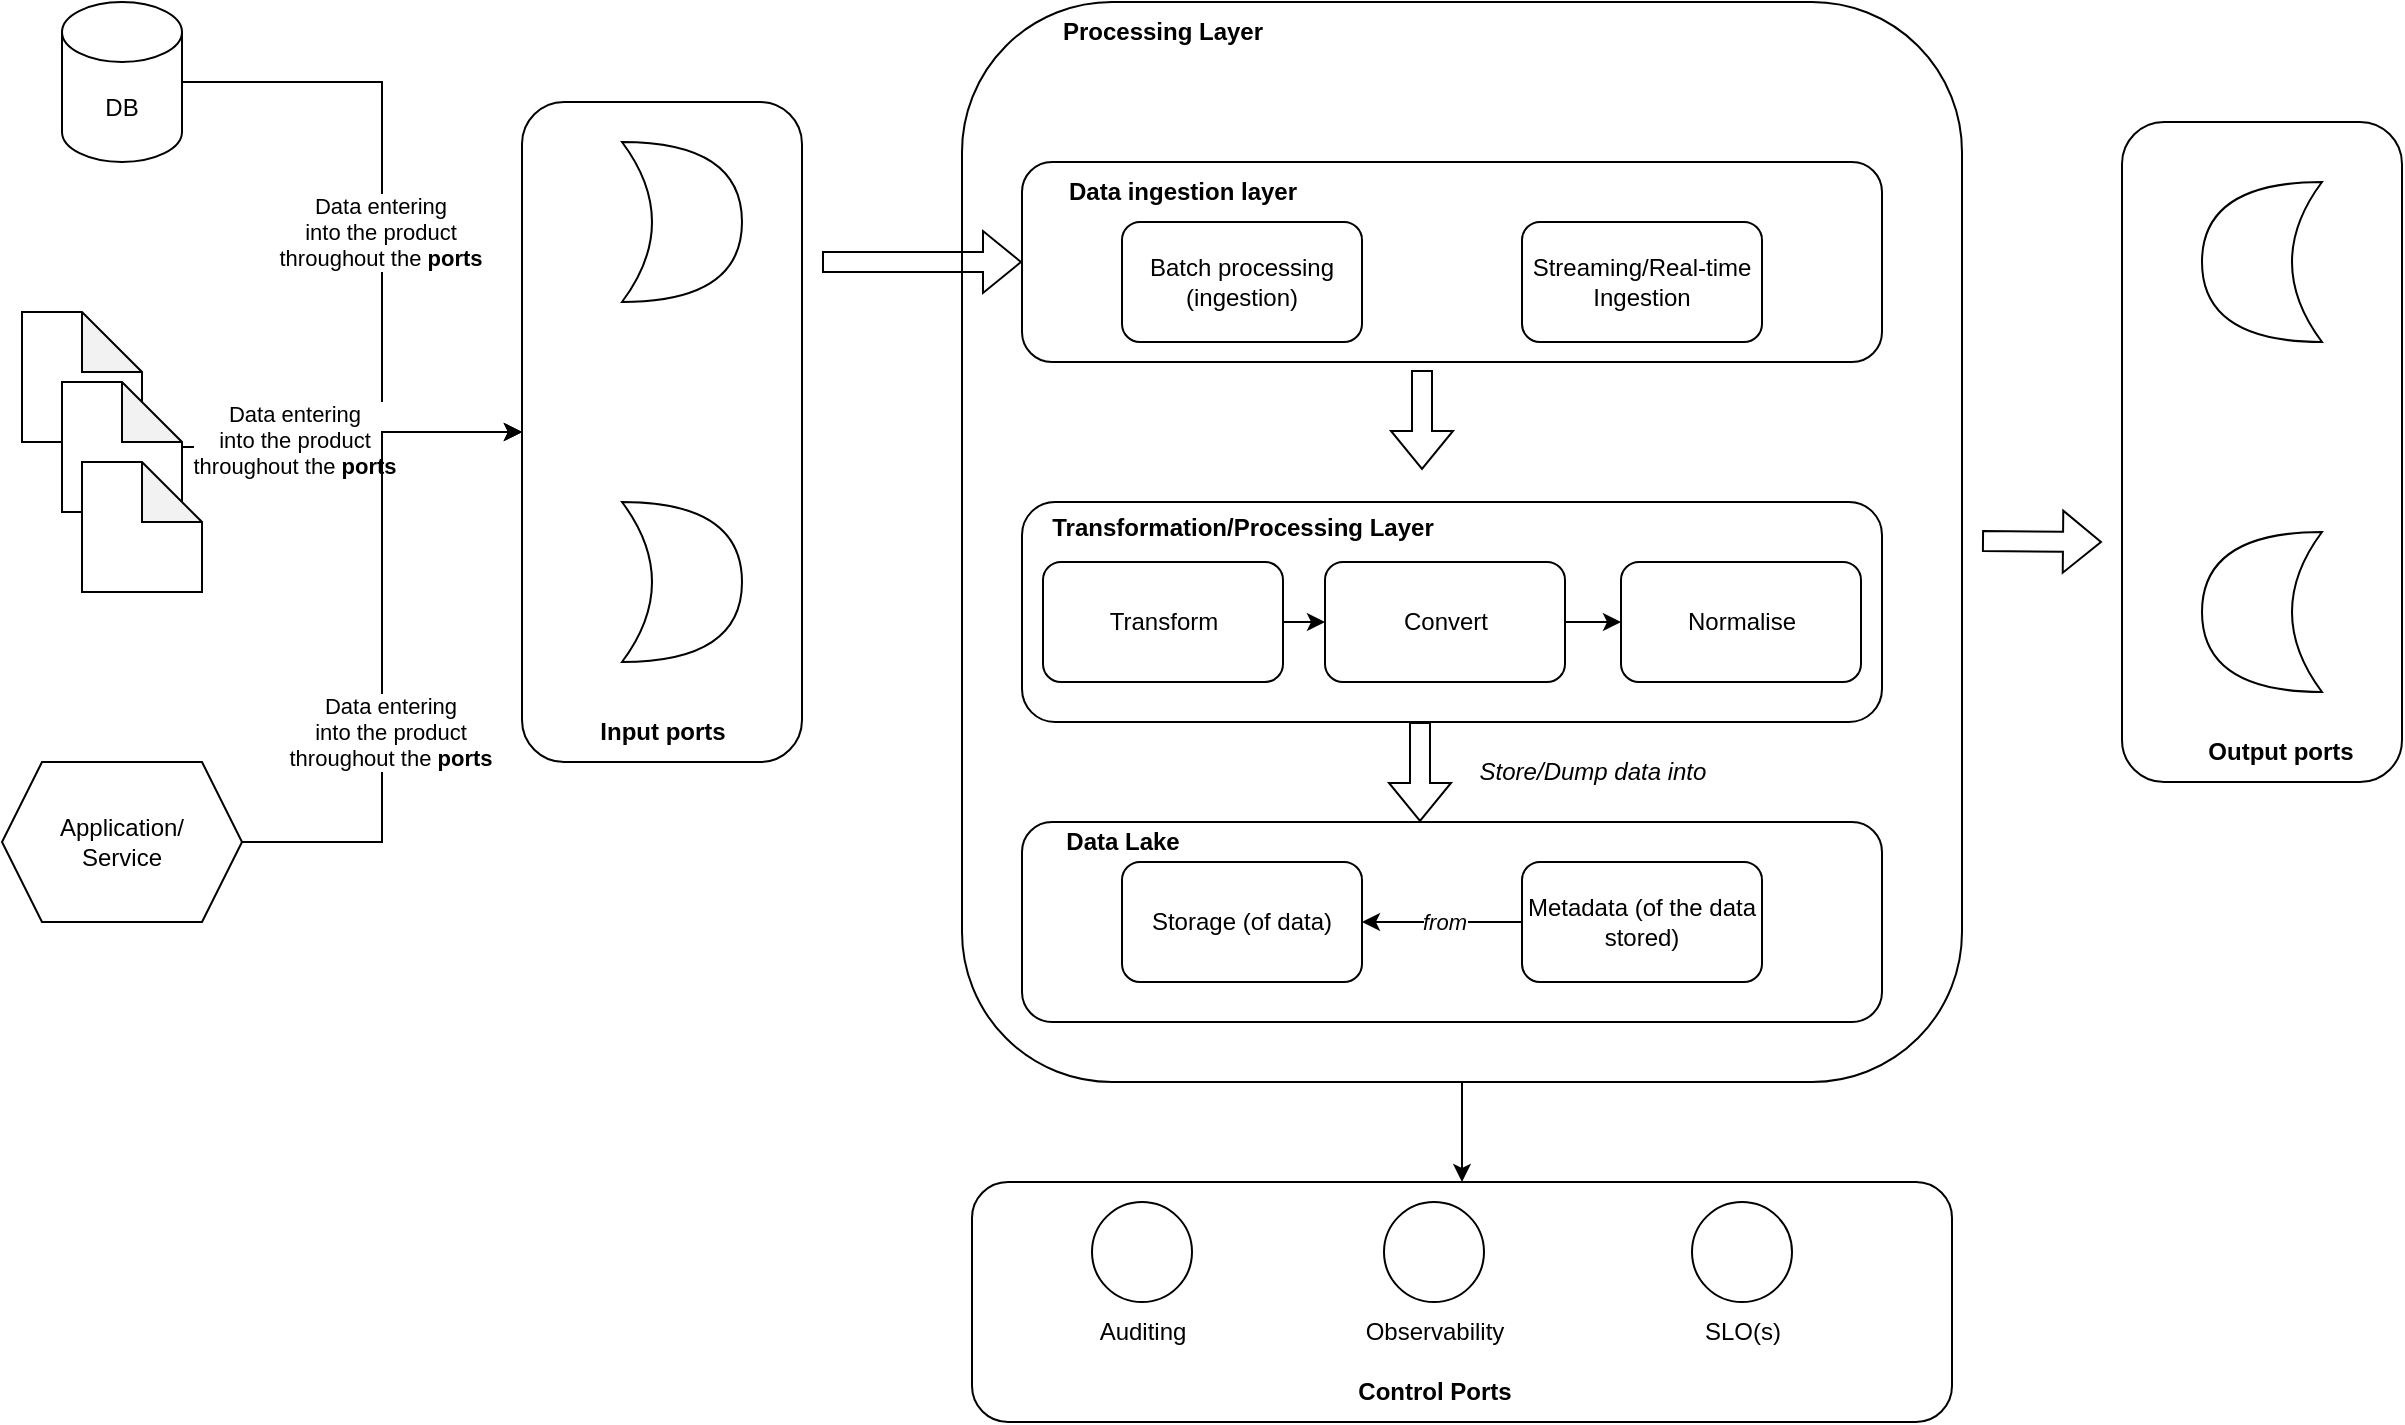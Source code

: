 <mxfile version="21.6.1" type="device" pages="2">
  <diagram name="data product" id="TzSSdvq9RGF7Ext8SU6K">
    <mxGraphModel dx="2309" dy="884" grid="1" gridSize="10" guides="1" tooltips="1" connect="1" arrows="1" fold="1" page="1" pageScale="1" pageWidth="827" pageHeight="1169" math="0" shadow="0">
      <root>
        <mxCell id="0" />
        <mxCell id="1" parent="0" />
        <mxCell id="TtY4AoPdjM5kvvfyC-12-3" value="" style="rounded=1;whiteSpace=wrap;html=1;" parent="1" vertex="1">
          <mxGeometry x="-30" y="270" width="140" height="330" as="geometry" />
        </mxCell>
        <mxCell id="TtY4AoPdjM5kvvfyC-12-46" style="edgeStyle=orthogonalEdgeStyle;rounded=0;orthogonalLoop=1;jettySize=auto;html=1;entryX=0.5;entryY=0;entryDx=0;entryDy=0;" parent="1" source="dY3ancc-SfZvC71JACVW-1" target="TtY4AoPdjM5kvvfyC-12-20" edge="1">
          <mxGeometry relative="1" as="geometry" />
        </mxCell>
        <mxCell id="dY3ancc-SfZvC71JACVW-1" value="" style="rounded=1;whiteSpace=wrap;html=1;" parent="1" vertex="1">
          <mxGeometry x="190" y="220" width="500" height="540" as="geometry" />
        </mxCell>
        <mxCell id="TtY4AoPdjM5kvvfyC-12-1" value="" style="rounded=1;whiteSpace=wrap;html=1;" parent="1" vertex="1">
          <mxGeometry x="220" y="630" width="430" height="100" as="geometry" />
        </mxCell>
        <mxCell id="dY3ancc-SfZvC71JACVW-6" value="Storage (of data)" style="rounded=1;whiteSpace=wrap;html=1;" parent="1" vertex="1">
          <mxGeometry x="270" y="650" width="120" height="60" as="geometry" />
        </mxCell>
        <mxCell id="dY3ancc-SfZvC71JACVW-8" style="edgeStyle=orthogonalEdgeStyle;rounded=0;orthogonalLoop=1;jettySize=auto;html=1;entryX=1;entryY=0.5;entryDx=0;entryDy=0;" parent="1" source="dY3ancc-SfZvC71JACVW-7" target="dY3ancc-SfZvC71JACVW-6" edge="1">
          <mxGeometry relative="1" as="geometry" />
        </mxCell>
        <mxCell id="dY3ancc-SfZvC71JACVW-9" value="&lt;i&gt;from&lt;/i&gt;" style="edgeLabel;html=1;align=center;verticalAlign=middle;resizable=0;points=[];" parent="dY3ancc-SfZvC71JACVW-8" vertex="1" connectable="0">
          <mxGeometry x="-0.025" relative="1" as="geometry">
            <mxPoint as="offset" />
          </mxGeometry>
        </mxCell>
        <mxCell id="dY3ancc-SfZvC71JACVW-7" value="Metadata (of the data stored)" style="rounded=1;whiteSpace=wrap;html=1;" parent="1" vertex="1">
          <mxGeometry x="470" y="650" width="120" height="60" as="geometry" />
        </mxCell>
        <mxCell id="dY3ancc-SfZvC71JACVW-11" value="&lt;b&gt;Data Lake&lt;/b&gt;" style="text;html=1;align=center;verticalAlign=middle;resizable=0;points=[];autosize=1;strokeColor=none;fillColor=none;" parent="1" vertex="1">
          <mxGeometry x="230" y="625" width="80" height="30" as="geometry" />
        </mxCell>
        <mxCell id="dY3ancc-SfZvC71JACVW-13" value="" style="shape=flexArrow;endArrow=classic;html=1;rounded=0;" parent="1" edge="1">
          <mxGeometry width="50" height="50" relative="1" as="geometry">
            <mxPoint x="420" y="404" as="sourcePoint" />
            <mxPoint x="420" y="454" as="targetPoint" />
          </mxGeometry>
        </mxCell>
        <mxCell id="dY3ancc-SfZvC71JACVW-14" value="&lt;i&gt;Store/Dump data into&lt;/i&gt;" style="text;html=1;align=center;verticalAlign=middle;resizable=0;points=[];autosize=1;strokeColor=none;fillColor=none;" parent="1" vertex="1">
          <mxGeometry x="435" y="590" width="140" height="30" as="geometry" />
        </mxCell>
        <mxCell id="dY3ancc-SfZvC71JACVW-18" value="" style="rounded=1;whiteSpace=wrap;html=1;" parent="1" vertex="1">
          <mxGeometry x="220" y="300" width="430" height="100" as="geometry" />
        </mxCell>
        <mxCell id="dY3ancc-SfZvC71JACVW-15" value="Batch processing&lt;br&gt;(ingestion)" style="rounded=1;whiteSpace=wrap;html=1;" parent="1" vertex="1">
          <mxGeometry x="270" y="330" width="120" height="60" as="geometry" />
        </mxCell>
        <mxCell id="dY3ancc-SfZvC71JACVW-16" value="Streaming/Real-time&lt;br&gt;Ingestion" style="rounded=1;whiteSpace=wrap;html=1;" parent="1" vertex="1">
          <mxGeometry x="470" y="330" width="120" height="60" as="geometry" />
        </mxCell>
        <mxCell id="dY3ancc-SfZvC71JACVW-19" value="&lt;b&gt;Data ingestion layer&lt;/b&gt;" style="text;html=1;align=center;verticalAlign=middle;resizable=0;points=[];autosize=1;strokeColor=none;fillColor=none;" parent="1" vertex="1">
          <mxGeometry x="230" y="300" width="140" height="30" as="geometry" />
        </mxCell>
        <mxCell id="TtY4AoPdjM5kvvfyC-12-2" value="" style="shape=xor;whiteSpace=wrap;html=1;" parent="1" vertex="1">
          <mxGeometry x="20" y="290" width="60" height="80" as="geometry" />
        </mxCell>
        <mxCell id="TtY4AoPdjM5kvvfyC-12-4" value="" style="shape=xor;whiteSpace=wrap;html=1;" parent="1" vertex="1">
          <mxGeometry x="20" y="470" width="60" height="80" as="geometry" />
        </mxCell>
        <mxCell id="TtY4AoPdjM5kvvfyC-12-5" value="&lt;b&gt;Input ports&lt;/b&gt;" style="text;html=1;align=center;verticalAlign=middle;resizable=0;points=[];autosize=1;strokeColor=none;fillColor=none;" parent="1" vertex="1">
          <mxGeometry x="-5" y="570" width="90" height="30" as="geometry" />
        </mxCell>
        <mxCell id="TtY4AoPdjM5kvvfyC-12-11" style="edgeStyle=orthogonalEdgeStyle;rounded=0;orthogonalLoop=1;jettySize=auto;html=1;" parent="1" source="TtY4AoPdjM5kvvfyC-12-6" target="TtY4AoPdjM5kvvfyC-12-3" edge="1">
          <mxGeometry relative="1" as="geometry">
            <Array as="points">
              <mxPoint x="-100" y="260" />
              <mxPoint x="-100" y="435" />
            </Array>
          </mxGeometry>
        </mxCell>
        <mxCell id="TtY4AoPdjM5kvvfyC-12-14" value="Data entering&lt;br&gt;into the product&lt;br&gt;throughout the &lt;b&gt;ports&lt;/b&gt;" style="edgeLabel;html=1;align=center;verticalAlign=middle;resizable=0;points=[];" parent="TtY4AoPdjM5kvvfyC-12-11" vertex="1" connectable="0">
          <mxGeometry x="0.015" y="-1" relative="1" as="geometry">
            <mxPoint as="offset" />
          </mxGeometry>
        </mxCell>
        <mxCell id="TtY4AoPdjM5kvvfyC-12-6" value="DB" style="shape=cylinder3;whiteSpace=wrap;html=1;boundedLbl=1;backgroundOutline=1;size=15;" parent="1" vertex="1">
          <mxGeometry x="-260" y="220" width="60" height="80" as="geometry" />
        </mxCell>
        <mxCell id="TtY4AoPdjM5kvvfyC-12-7" value="" style="shape=note;whiteSpace=wrap;html=1;backgroundOutline=1;darkOpacity=0.05;" parent="1" vertex="1">
          <mxGeometry x="-280" y="375" width="60" height="65" as="geometry" />
        </mxCell>
        <mxCell id="TtY4AoPdjM5kvvfyC-12-17" style="edgeStyle=orthogonalEdgeStyle;rounded=0;orthogonalLoop=1;jettySize=auto;html=1;entryX=0;entryY=0.5;entryDx=0;entryDy=0;" parent="1" source="TtY4AoPdjM5kvvfyC-12-8" target="TtY4AoPdjM5kvvfyC-12-3" edge="1">
          <mxGeometry relative="1" as="geometry" />
        </mxCell>
        <mxCell id="TtY4AoPdjM5kvvfyC-12-18" value="Data entering&lt;br&gt;into the product&lt;br&gt;throughout the&amp;nbsp;&lt;b&gt;ports&lt;/b&gt;" style="edgeLabel;html=1;align=center;verticalAlign=middle;resizable=0;points=[];" parent="TtY4AoPdjM5kvvfyC-12-17" vertex="1" connectable="0">
          <mxGeometry x="-0.369" y="5" relative="1" as="geometry">
            <mxPoint y="1" as="offset" />
          </mxGeometry>
        </mxCell>
        <mxCell id="TtY4AoPdjM5kvvfyC-12-8" value="" style="shape=note;whiteSpace=wrap;html=1;backgroundOutline=1;darkOpacity=0.05;" parent="1" vertex="1">
          <mxGeometry x="-260" y="410" width="60" height="65" as="geometry" />
        </mxCell>
        <mxCell id="TtY4AoPdjM5kvvfyC-12-9" value="" style="shape=note;whiteSpace=wrap;html=1;backgroundOutline=1;darkOpacity=0.05;" parent="1" vertex="1">
          <mxGeometry x="-250" y="450" width="60" height="65" as="geometry" />
        </mxCell>
        <mxCell id="TtY4AoPdjM5kvvfyC-12-13" style="edgeStyle=orthogonalEdgeStyle;rounded=0;orthogonalLoop=1;jettySize=auto;html=1;" parent="1" source="TtY4AoPdjM5kvvfyC-12-10" target="TtY4AoPdjM5kvvfyC-12-3" edge="1">
          <mxGeometry relative="1" as="geometry" />
        </mxCell>
        <mxCell id="TtY4AoPdjM5kvvfyC-12-16" value="Data entering&lt;br&gt;into the product&lt;br&gt;throughout the&amp;nbsp;&lt;b&gt;ports&lt;/b&gt;" style="edgeLabel;html=1;align=center;verticalAlign=middle;resizable=0;points=[];" parent="TtY4AoPdjM5kvvfyC-12-13" vertex="1" connectable="0">
          <mxGeometry x="-0.276" y="-4" relative="1" as="geometry">
            <mxPoint as="offset" />
          </mxGeometry>
        </mxCell>
        <mxCell id="TtY4AoPdjM5kvvfyC-12-10" value="Application/&lt;br&gt;Service" style="shape=hexagon;perimeter=hexagonPerimeter2;whiteSpace=wrap;html=1;fixedSize=1;" parent="1" vertex="1">
          <mxGeometry x="-290" y="600" width="120" height="80" as="geometry" />
        </mxCell>
        <mxCell id="TtY4AoPdjM5kvvfyC-12-19" value="" style="shape=flexArrow;endArrow=classic;html=1;rounded=0;entryX=0;entryY=0.5;entryDx=0;entryDy=0;" parent="1" target="dY3ancc-SfZvC71JACVW-18" edge="1">
          <mxGeometry width="50" height="50" relative="1" as="geometry">
            <mxPoint x="120" y="350" as="sourcePoint" />
            <mxPoint x="160" y="359.5" as="targetPoint" />
          </mxGeometry>
        </mxCell>
        <mxCell id="TtY4AoPdjM5kvvfyC-12-20" value="" style="rounded=1;whiteSpace=wrap;html=1;" parent="1" vertex="1">
          <mxGeometry x="195" y="810" width="490" height="120" as="geometry" />
        </mxCell>
        <mxCell id="TtY4AoPdjM5kvvfyC-12-21" value="" style="ellipse;whiteSpace=wrap;html=1;aspect=fixed;" parent="1" vertex="1">
          <mxGeometry x="401" y="820" width="50" height="50" as="geometry" />
        </mxCell>
        <mxCell id="TtY4AoPdjM5kvvfyC-12-22" value="" style="ellipse;whiteSpace=wrap;html=1;aspect=fixed;" parent="1" vertex="1">
          <mxGeometry x="255" y="820" width="50" height="50" as="geometry" />
        </mxCell>
        <mxCell id="TtY4AoPdjM5kvvfyC-12-23" value="" style="ellipse;whiteSpace=wrap;html=1;aspect=fixed;" parent="1" vertex="1">
          <mxGeometry x="555" y="820" width="50" height="50" as="geometry" />
        </mxCell>
        <mxCell id="TtY4AoPdjM5kvvfyC-12-24" value="Auditing" style="text;html=1;align=center;verticalAlign=middle;resizable=0;points=[];autosize=1;strokeColor=none;fillColor=none;" parent="1" vertex="1">
          <mxGeometry x="245" y="870" width="70" height="30" as="geometry" />
        </mxCell>
        <mxCell id="TtY4AoPdjM5kvvfyC-12-25" value="Observability" style="text;html=1;align=center;verticalAlign=middle;resizable=0;points=[];autosize=1;strokeColor=none;fillColor=none;" parent="1" vertex="1">
          <mxGeometry x="381" y="870" width="90" height="30" as="geometry" />
        </mxCell>
        <mxCell id="TtY4AoPdjM5kvvfyC-12-26" value="SLO(s)" style="text;html=1;align=center;verticalAlign=middle;resizable=0;points=[];autosize=1;strokeColor=none;fillColor=none;" parent="1" vertex="1">
          <mxGeometry x="550" y="870" width="60" height="30" as="geometry" />
        </mxCell>
        <mxCell id="TtY4AoPdjM5kvvfyC-12-27" value="&lt;b&gt;Control Ports&lt;/b&gt;" style="text;html=1;align=center;verticalAlign=middle;resizable=0;points=[];autosize=1;strokeColor=none;fillColor=none;" parent="1" vertex="1">
          <mxGeometry x="376" y="900" width="100" height="30" as="geometry" />
        </mxCell>
        <mxCell id="TtY4AoPdjM5kvvfyC-12-31" value="&lt;b&gt;Processing Layer&lt;/b&gt;" style="text;html=1;align=center;verticalAlign=middle;resizable=0;points=[];autosize=1;strokeColor=none;fillColor=none;" parent="1" vertex="1">
          <mxGeometry x="230" y="220" width="120" height="30" as="geometry" />
        </mxCell>
        <mxCell id="TtY4AoPdjM5kvvfyC-12-32" value="" style="rounded=1;whiteSpace=wrap;html=1;" parent="1" vertex="1">
          <mxGeometry x="220" y="470" width="430" height="110" as="geometry" />
        </mxCell>
        <mxCell id="TtY4AoPdjM5kvvfyC-12-36" style="edgeStyle=orthogonalEdgeStyle;rounded=0;orthogonalLoop=1;jettySize=auto;html=1;exitX=1;exitY=0.5;exitDx=0;exitDy=0;entryX=0;entryY=0.5;entryDx=0;entryDy=0;" parent="1" source="TtY4AoPdjM5kvvfyC-12-33" target="TtY4AoPdjM5kvvfyC-12-34" edge="1">
          <mxGeometry relative="1" as="geometry" />
        </mxCell>
        <mxCell id="TtY4AoPdjM5kvvfyC-12-33" value="Transform" style="rounded=1;whiteSpace=wrap;html=1;" parent="1" vertex="1">
          <mxGeometry x="230.5" y="500" width="120" height="60" as="geometry" />
        </mxCell>
        <mxCell id="TtY4AoPdjM5kvvfyC-12-37" style="edgeStyle=orthogonalEdgeStyle;rounded=0;orthogonalLoop=1;jettySize=auto;html=1;entryX=0;entryY=0.5;entryDx=0;entryDy=0;" parent="1" source="TtY4AoPdjM5kvvfyC-12-34" target="TtY4AoPdjM5kvvfyC-12-35" edge="1">
          <mxGeometry relative="1" as="geometry" />
        </mxCell>
        <mxCell id="TtY4AoPdjM5kvvfyC-12-34" value="Convert" style="rounded=1;whiteSpace=wrap;html=1;" parent="1" vertex="1">
          <mxGeometry x="371.5" y="500" width="120" height="60" as="geometry" />
        </mxCell>
        <mxCell id="TtY4AoPdjM5kvvfyC-12-35" value="Normalise" style="rounded=1;whiteSpace=wrap;html=1;" parent="1" vertex="1">
          <mxGeometry x="519.5" y="500" width="120" height="60" as="geometry" />
        </mxCell>
        <mxCell id="TtY4AoPdjM5kvvfyC-12-38" value="&lt;b&gt;Transformation/Processing Layer&lt;/b&gt;" style="text;html=1;align=center;verticalAlign=middle;resizable=0;points=[];autosize=1;strokeColor=none;fillColor=none;" parent="1" vertex="1">
          <mxGeometry x="225" y="467.5" width="210" height="30" as="geometry" />
        </mxCell>
        <mxCell id="TtY4AoPdjM5kvvfyC-12-39" value="" style="shape=flexArrow;endArrow=classic;html=1;rounded=0;" parent="1" edge="1">
          <mxGeometry width="50" height="50" relative="1" as="geometry">
            <mxPoint x="419" y="580" as="sourcePoint" />
            <mxPoint x="419" y="630" as="targetPoint" />
          </mxGeometry>
        </mxCell>
        <mxCell id="TtY4AoPdjM5kvvfyC-12-40" value="" style="shape=flexArrow;endArrow=classic;html=1;rounded=0;" parent="1" edge="1">
          <mxGeometry width="50" height="50" relative="1" as="geometry">
            <mxPoint x="700" y="489.5" as="sourcePoint" />
            <mxPoint x="760" y="490" as="targetPoint" />
          </mxGeometry>
        </mxCell>
        <mxCell id="TtY4AoPdjM5kvvfyC-12-42" value="" style="rounded=1;whiteSpace=wrap;html=1;" parent="1" vertex="1">
          <mxGeometry x="770" y="280" width="140" height="330" as="geometry" />
        </mxCell>
        <mxCell id="TtY4AoPdjM5kvvfyC-12-43" value="" style="shape=xor;whiteSpace=wrap;html=1;rotation=-180;" parent="1" vertex="1">
          <mxGeometry x="810" y="310" width="60" height="80" as="geometry" />
        </mxCell>
        <mxCell id="TtY4AoPdjM5kvvfyC-12-44" value="" style="shape=xor;whiteSpace=wrap;html=1;rotation=-180;" parent="1" vertex="1">
          <mxGeometry x="810" y="485" width="60" height="80" as="geometry" />
        </mxCell>
        <mxCell id="TtY4AoPdjM5kvvfyC-12-45" value="&lt;b&gt;Output ports&lt;/b&gt;" style="text;html=1;align=center;verticalAlign=middle;resizable=0;points=[];autosize=1;strokeColor=none;fillColor=none;" parent="1" vertex="1">
          <mxGeometry x="799" y="580" width="100" height="30" as="geometry" />
        </mxCell>
      </root>
    </mxGraphModel>
  </diagram>
  <diagram id="R_EZFhWxl70IhIkeVe4M" name="data-product-provisioning">
    <mxGraphModel dx="2309" dy="884" grid="1" gridSize="10" guides="1" tooltips="1" connect="1" arrows="1" fold="1" page="1" pageScale="1" pageWidth="827" pageHeight="1169" math="0" shadow="0">
      <root>
        <mxCell id="0" />
        <mxCell id="1" parent="0" />
        <mxCell id="7_PmqHPLABujiIVK7Qvo-8" value="" style="verticalLabelPosition=bottom;verticalAlign=top;html=1;shape=mxgraph.basic.diag_round_rect;dx=6;whiteSpace=wrap;" vertex="1" parent="1">
          <mxGeometry x="-100" y="140" width="270" height="350" as="geometry" />
        </mxCell>
        <mxCell id="7_PmqHPLABujiIVK7Qvo-10" value="" style="rounded=1;whiteSpace=wrap;html=1;" vertex="1" parent="1">
          <mxGeometry x="-85" y="170" width="245" height="150" as="geometry" />
        </mxCell>
        <mxCell id="7_PmqHPLABujiIVK7Qvo-1" value="Data product&lt;br&gt;Specific Code" style="image;aspect=fixed;perimeter=ellipsePerimeter;html=1;align=center;shadow=0;dashed=0;spacingTop=3;image=img/lib/active_directory/documents.svg;" vertex="1" parent="1">
          <mxGeometry x="-48" y="380" width="33" height="50" as="geometry" />
        </mxCell>
        <mxCell id="7_PmqHPLABujiIVK7Qvo-2" value="" style="outlineConnect=0;dashed=0;verticalLabelPosition=bottom;verticalAlign=top;align=center;html=1;shape=mxgraph.aws3.documents;fillColor=#759C3E;gradientColor=none;" vertex="1" parent="1">
          <mxGeometry x="-50" y="190" width="70" height="70" as="geometry" />
        </mxCell>
        <mxCell id="7_PmqHPLABujiIVK7Qvo-3" value="(Raw) Domain&lt;br&gt;Data" style="text;html=1;align=center;verticalAlign=middle;resizable=0;points=[];autosize=1;strokeColor=none;fillColor=none;" vertex="1" parent="1">
          <mxGeometry x="-65" y="260" width="100" height="40" as="geometry" />
        </mxCell>
        <mxCell id="7_PmqHPLABujiIVK7Qvo-4" value="" style="outlineConnect=0;dashed=0;verticalLabelPosition=bottom;verticalAlign=top;align=center;html=1;shape=mxgraph.aws3.documents;fillColor=#759C3E;gradientColor=none;" vertex="1" parent="1">
          <mxGeometry x="60" y="190" width="70" height="70" as="geometry" />
        </mxCell>
        <mxCell id="7_PmqHPLABujiIVK7Qvo-5" value="(Raw) Domain&lt;br&gt;Data" style="text;html=1;align=center;verticalAlign=middle;resizable=0;points=[];autosize=1;strokeColor=none;fillColor=none;" vertex="1" parent="1">
          <mxGeometry x="45" y="260" width="100" height="40" as="geometry" />
        </mxCell>
        <mxCell id="7_PmqHPLABujiIVK7Qvo-7" value="Data Product&amp;nbsp;&lt;br&gt;Specification" style="shadow=0;dashed=0;html=1;strokeColor=none;fillColor=#4495D1;labelPosition=center;verticalLabelPosition=bottom;verticalAlign=top;align=center;outlineConnect=0;shape=mxgraph.veeam.checked_doc;" vertex="1" parent="1">
          <mxGeometry x="70" y="370" width="60" height="80" as="geometry" />
        </mxCell>
        <mxCell id="7_PmqHPLABujiIVK7Qvo-9" value="&lt;b&gt;DOMAIN&lt;/b&gt;" style="text;html=1;align=center;verticalAlign=middle;resizable=0;points=[];autosize=1;strokeColor=none;fillColor=none;" vertex="1" parent="1">
          <mxGeometry x="-80" y="140" width="70" height="30" as="geometry" />
        </mxCell>
        <mxCell id="d4jPP9fVybbTNh1KwDL_-1" value="" style="shape=flexArrow;endArrow=classic;html=1;rounded=0;" edge="1" parent="1">
          <mxGeometry width="50" height="50" relative="1" as="geometry">
            <mxPoint x="180" y="300" as="sourcePoint" />
            <mxPoint x="230" y="300" as="targetPoint" />
          </mxGeometry>
        </mxCell>
        <mxCell id="d4jPP9fVybbTNh1KwDL_-2" value="" style="sketch=0;outlineConnect=0;fontColor=#232F3E;gradientColor=none;fillColor=#3F8624;strokeColor=none;dashed=0;verticalLabelPosition=bottom;verticalAlign=top;align=center;html=1;fontSize=12;fontStyle=0;aspect=fixed;pointerEvents=1;shape=mxgraph.aws4.iot_analytics_pipeline;" vertex="1" parent="1">
          <mxGeometry x="240" y="260" width="160" height="86.15" as="geometry" />
        </mxCell>
        <mxCell id="d4jPP9fVybbTNh1KwDL_-3" value="&lt;b&gt;Deployment Pipeline&lt;/b&gt;" style="text;html=1;align=center;verticalAlign=middle;resizable=0;points=[];autosize=1;strokeColor=none;fillColor=none;" vertex="1" parent="1">
          <mxGeometry x="250" y="229" width="140" height="30" as="geometry" />
        </mxCell>
        <mxCell id="d4jPP9fVybbTNh1KwDL_-4" value="&lt;b&gt;Infrastructure Utility Plane&lt;/b&gt;" style="shape=cube;whiteSpace=wrap;html=1;boundedLbl=1;backgroundOutline=1;darkOpacity=0.05;darkOpacity2=0.1;" vertex="1" parent="1">
          <mxGeometry x="210" y="400" width="320" height="100" as="geometry" />
        </mxCell>
        <mxCell id="d4jPP9fVybbTNh1KwDL_-5" value="" style="shape=flexArrow;endArrow=classic;html=1;rounded=0;" edge="1" parent="1">
          <mxGeometry width="50" height="50" relative="1" as="geometry">
            <mxPoint x="310" y="390" as="sourcePoint" />
            <mxPoint x="310" y="350" as="targetPoint" />
          </mxGeometry>
        </mxCell>
        <mxCell id="d4jPP9fVybbTNh1KwDL_-6" value="AWS Cloud" style="sketch=0;outlineConnect=0;gradientColor=none;html=1;whiteSpace=wrap;fontSize=12;fontStyle=0;shape=mxgraph.aws4.group;grIcon=mxgraph.aws4.group_aws_cloud;strokeColor=#AAB7B8;fillColor=none;verticalAlign=top;align=left;spacingLeft=30;fontColor=#AAB7B8;dashed=0;" vertex="1" parent="1">
          <mxGeometry x="610" y="130" width="440" height="380" as="geometry" />
        </mxCell>
        <mxCell id="d4jPP9fVybbTNh1KwDL_-7" value="" style="sketch=0;outlineConnect=0;fontColor=#232F3E;gradientColor=none;fillColor=#3F8624;strokeColor=none;dashed=0;verticalLabelPosition=bottom;verticalAlign=top;align=center;html=1;fontSize=12;fontStyle=0;aspect=fixed;pointerEvents=1;shape=mxgraph.aws4.bucket_with_objects;" vertex="1" parent="1">
          <mxGeometry x="667" y="406" width="75" height="78" as="geometry" />
        </mxCell>
        <mxCell id="d4jPP9fVybbTNh1KwDL_-8" value="" style="sketch=0;outlineConnect=0;fontColor=#232F3E;gradientColor=none;fillColor=#3F8624;strokeColor=none;dashed=0;verticalLabelPosition=bottom;verticalAlign=top;align=center;html=1;fontSize=12;fontStyle=0;aspect=fixed;pointerEvents=1;shape=mxgraph.aws4.bucket_with_objects;" vertex="1" parent="1">
          <mxGeometry x="767" y="406" width="75" height="78" as="geometry" />
        </mxCell>
        <mxCell id="d4jPP9fVybbTNh1KwDL_-9" value="" style="sketch=0;outlineConnect=0;fontColor=#232F3E;gradientColor=none;fillColor=#3F8624;strokeColor=none;dashed=0;verticalLabelPosition=bottom;verticalAlign=top;align=center;html=1;fontSize=12;fontStyle=0;aspect=fixed;pointerEvents=1;shape=mxgraph.aws4.bucket_with_objects;" vertex="1" parent="1">
          <mxGeometry x="876" y="406" width="75" height="78" as="geometry" />
        </mxCell>
        <mxCell id="d4jPP9fVybbTNh1KwDL_-10" value="" style="sketch=0;points=[[0,0,0],[0.25,0,0],[0.5,0,0],[0.75,0,0],[1,0,0],[0,1,0],[0.25,1,0],[0.5,1,0],[0.75,1,0],[1,1,0],[0,0.25,0],[0,0.5,0],[0,0.75,0],[1,0.25,0],[1,0.5,0],[1,0.75,0]];outlineConnect=0;fontColor=#232F3E;gradientColor=#FF4F8B;gradientDirection=north;fillColor=#BC1356;strokeColor=#ffffff;dashed=0;verticalLabelPosition=bottom;verticalAlign=top;align=center;html=1;fontSize=12;fontStyle=0;aspect=fixed;shape=mxgraph.aws4.resourceIcon;resIcon=mxgraph.aws4.sns;" vertex="1" parent="1">
          <mxGeometry x="657" y="299" width="78" height="78" as="geometry" />
        </mxCell>
        <mxCell id="d4jPP9fVybbTNh1KwDL_-11" value="" style="sketch=0;points=[[0,0,0],[0.25,0,0],[0.5,0,0],[0.75,0,0],[1,0,0],[0,1,0],[0.25,1,0],[0.5,1,0],[0.75,1,0],[1,1,0],[0,0.25,0],[0,0.5,0],[0,0.75,0],[1,0.25,0],[1,0.5,0],[1,0.75,0]];outlineConnect=0;fontColor=#232F3E;gradientColor=#945DF2;gradientDirection=north;fillColor=#5A30B5;strokeColor=#ffffff;dashed=0;verticalLabelPosition=bottom;verticalAlign=top;align=center;html=1;fontSize=12;fontStyle=0;aspect=fixed;shape=mxgraph.aws4.resourceIcon;resIcon=mxgraph.aws4.glue;" vertex="1" parent="1">
          <mxGeometry x="770" y="299" width="78" height="78" as="geometry" />
        </mxCell>
        <mxCell id="d4jPP9fVybbTNh1KwDL_-12" value="" style="sketch=0;outlineConnect=0;fontColor=#232F3E;gradientColor=none;fillColor=#4D27AA;strokeColor=none;dashed=0;verticalLabelPosition=bottom;verticalAlign=top;align=center;html=1;fontSize=12;fontStyle=0;aspect=fixed;pointerEvents=1;shape=mxgraph.aws4.glue_data_catalog;" vertex="1" parent="1">
          <mxGeometry x="880" y="299" width="72" height="78" as="geometry" />
        </mxCell>
        <mxCell id="d4jPP9fVybbTNh1KwDL_-14" value="" style="sketch=0;points=[[0,0,0],[0.25,0,0],[0.5,0,0],[0.75,0,0],[1,0,0],[0,1,0],[0.25,1,0],[0.5,1,0],[0.75,1,0],[1,1,0],[0,0.25,0],[0,0.5,0],[0,0.75,0],[1,0.25,0],[1,0.5,0],[1,0.75,0]];points=[[0,0,0],[0.25,0,0],[0.5,0,0],[0.75,0,0],[1,0,0],[0,1,0],[0.25,1,0],[0.5,1,0],[0.75,1,0],[1,1,0],[0,0.25,0],[0,0.5,0],[0,0.75,0],[1,0.25,0],[1,0.5,0],[1,0.75,0]];outlineConnect=0;fontColor=#232F3E;gradientColor=#F34482;gradientDirection=north;fillColor=#BC1356;strokeColor=#ffffff;dashed=0;verticalLabelPosition=bottom;verticalAlign=top;align=center;html=1;fontSize=12;fontStyle=0;aspect=fixed;shape=mxgraph.aws4.resourceIcon;resIcon=mxgraph.aws4.cloudwatch_2;" vertex="1" parent="1">
          <mxGeometry x="657" y="190" width="78" height="78" as="geometry" />
        </mxCell>
        <mxCell id="d4jPP9fVybbTNh1KwDL_-15" value="" style="shape=flexArrow;endArrow=classic;html=1;rounded=0;width=18;endSize=10.33;" edge="1" parent="1">
          <mxGeometry width="50" height="50" relative="1" as="geometry">
            <mxPoint x="414" y="302.58" as="sourcePoint" />
            <mxPoint x="600" y="303" as="targetPoint" />
          </mxGeometry>
        </mxCell>
        <mxCell id="d4jPP9fVybbTNh1KwDL_-16" value="Provision the&lt;br&gt;required infrastructure" style="text;html=1;align=center;verticalAlign=middle;resizable=0;points=[];autosize=1;strokeColor=none;fillColor=none;" vertex="1" parent="1">
          <mxGeometry x="420" y="250" width="140" height="40" as="geometry" />
        </mxCell>
      </root>
    </mxGraphModel>
  </diagram>
</mxfile>
